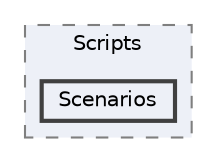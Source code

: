 digraph "/Users/peterlakatos/School/Diploma_Thesis/UnityNavigation/Assets/Scripts/Scenarios"
{
 // LATEX_PDF_SIZE
  bgcolor="transparent";
  edge [fontname=Helvetica,fontsize=10,labelfontname=Helvetica,labelfontsize=10];
  node [fontname=Helvetica,fontsize=10,shape=box,height=0.2,width=0.4];
  compound=true
  subgraph clusterdir_f13b41af88cf68434578284aaf699e39 {
    graph [ bgcolor="#edf0f7", pencolor="grey50", label="Scripts", fontname=Helvetica,fontsize=10 style="filled,dashed", URL="dir_f13b41af88cf68434578284aaf699e39.html",tooltip=""]
  dir_95318acb53d02d744d92663a57ba3790 [label="Scenarios", fillcolor="#edf0f7", color="grey25", style="filled,bold", URL="dir_95318acb53d02d744d92663a57ba3790.html",tooltip=""];
  }
}
